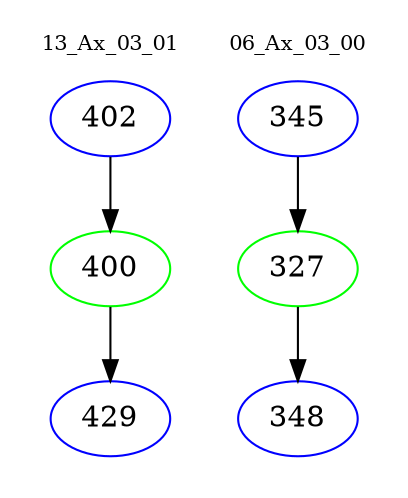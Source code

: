 digraph{
subgraph cluster_0 {
color = white
label = "13_Ax_03_01";
fontsize=10;
T0_402 [label="402", color="blue"]
T0_402 -> T0_400 [color="black"]
T0_400 [label="400", color="green"]
T0_400 -> T0_429 [color="black"]
T0_429 [label="429", color="blue"]
}
subgraph cluster_1 {
color = white
label = "06_Ax_03_00";
fontsize=10;
T1_345 [label="345", color="blue"]
T1_345 -> T1_327 [color="black"]
T1_327 [label="327", color="green"]
T1_327 -> T1_348 [color="black"]
T1_348 [label="348", color="blue"]
}
}
